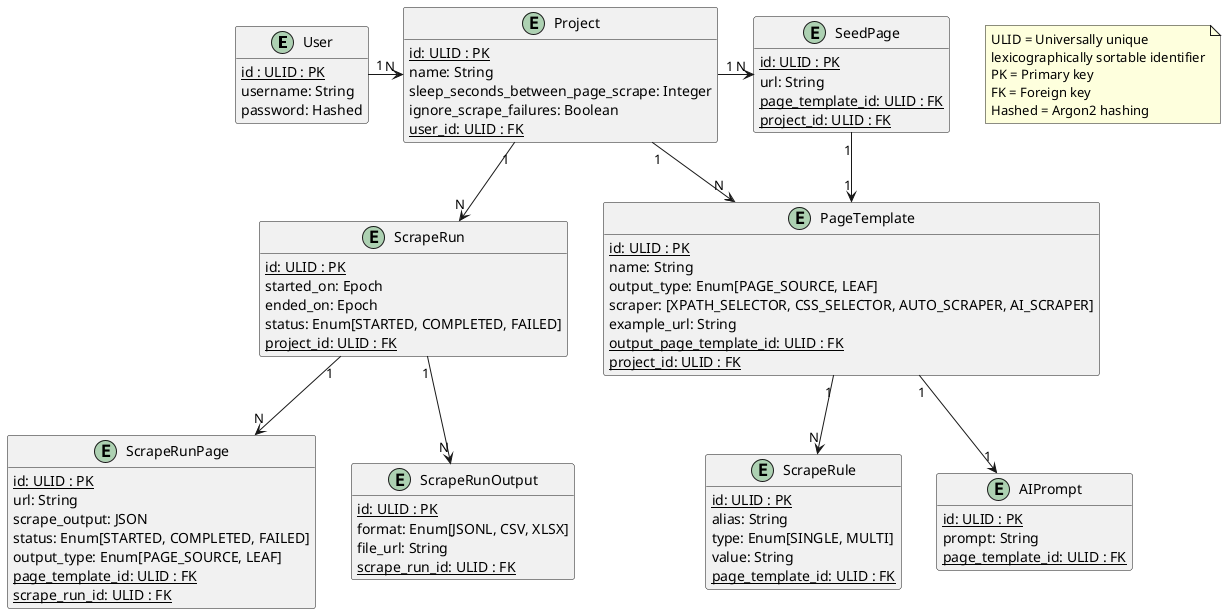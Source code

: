 @startuml
entity User {
    {static} id : ULID : PK
    username: String
    password: Hashed
}
entity Project {
    {static} id: ULID : PK
    name: String
    sleep_seconds_between_page_scrape: Integer
    ignore_scrape_failures: Boolean
    {static} user_id: ULID : FK
}
entity PageTemplate {
    {static} id: ULID : PK
    name: String
    output_type: Enum[PAGE_SOURCE, LEAF]
    scraper: [XPATH_SELECTOR, CSS_SELECTOR, AUTO_SCRAPER, AI_SCRAPER]
    example_url: String
    {static} output_page_template_id: ULID : FK
    {static} project_id: ULID : FK
}
entity ScrapeRule {
    {static} id: ULID : PK
    alias: String
    type: Enum[SINGLE, MULTI]
    value: String
    {static} page_template_id: ULID : FK
}
entity AIPrompt {
    {static} id: ULID : PK
    prompt: String
    {static} page_template_id: ULID : FK
}
entity SeedPage {
    {static} id: ULID : PK
    url: String
    {static} page_template_id: ULID : FK
    {static} project_id: ULID : FK
}
entity ScrapeRun {
    {static} id: ULID : PK
    started_on: Epoch
    ended_on: Epoch
    status: Enum[STARTED, COMPLETED, FAILED]
    {static} project_id: ULID : FK
}
entity ScrapeRunPage {
    {static} id: ULID : PK
    url: String
    scrape_output: JSON
    status: Enum[STARTED, COMPLETED, FAILED]
    output_type: Enum[PAGE_SOURCE, LEAF]
    {static} page_template_id: ULID : FK
    {static} scrape_run_id: ULID : FK
}
entity ScrapeRunOutput {
    {static} id: ULID : PK
    format: Enum[JSONL, CSV, XLSX]
    file_url: String
    {static} scrape_run_id: ULID : FK
}

User "1" -right-> "N" Project
Project "1" -down-> "N" PageTemplate
Project "1" -right-> "N" SeedPage
SeedPage "1" -down-> "1" PageTemplate
PageTemplate "1" --> "N" ScrapeRule
PageTemplate "1" --> "1" AIPrompt
Project "1" --> "N" ScrapeRun
ScrapeRun "1" --> "N" ScrapeRunPage
ScrapeRun "1" --> "N" ScrapeRunOutput

hide User methods
hide Project methods
hide PageTemplate methods
hide SeedPage methods
hide ScrapeRule methods
hide AIPrompt methods
hide ScrapeRun methods
hide ScrapeRunPage methods
hide ScrapeRunOutput methods

note as N1
    ULID = Universally unique 
    lexicographically sortable identifier
    PK = Primary key
    FK = Foreign key
    Hashed = Argon2 hashing
end note

@enduml